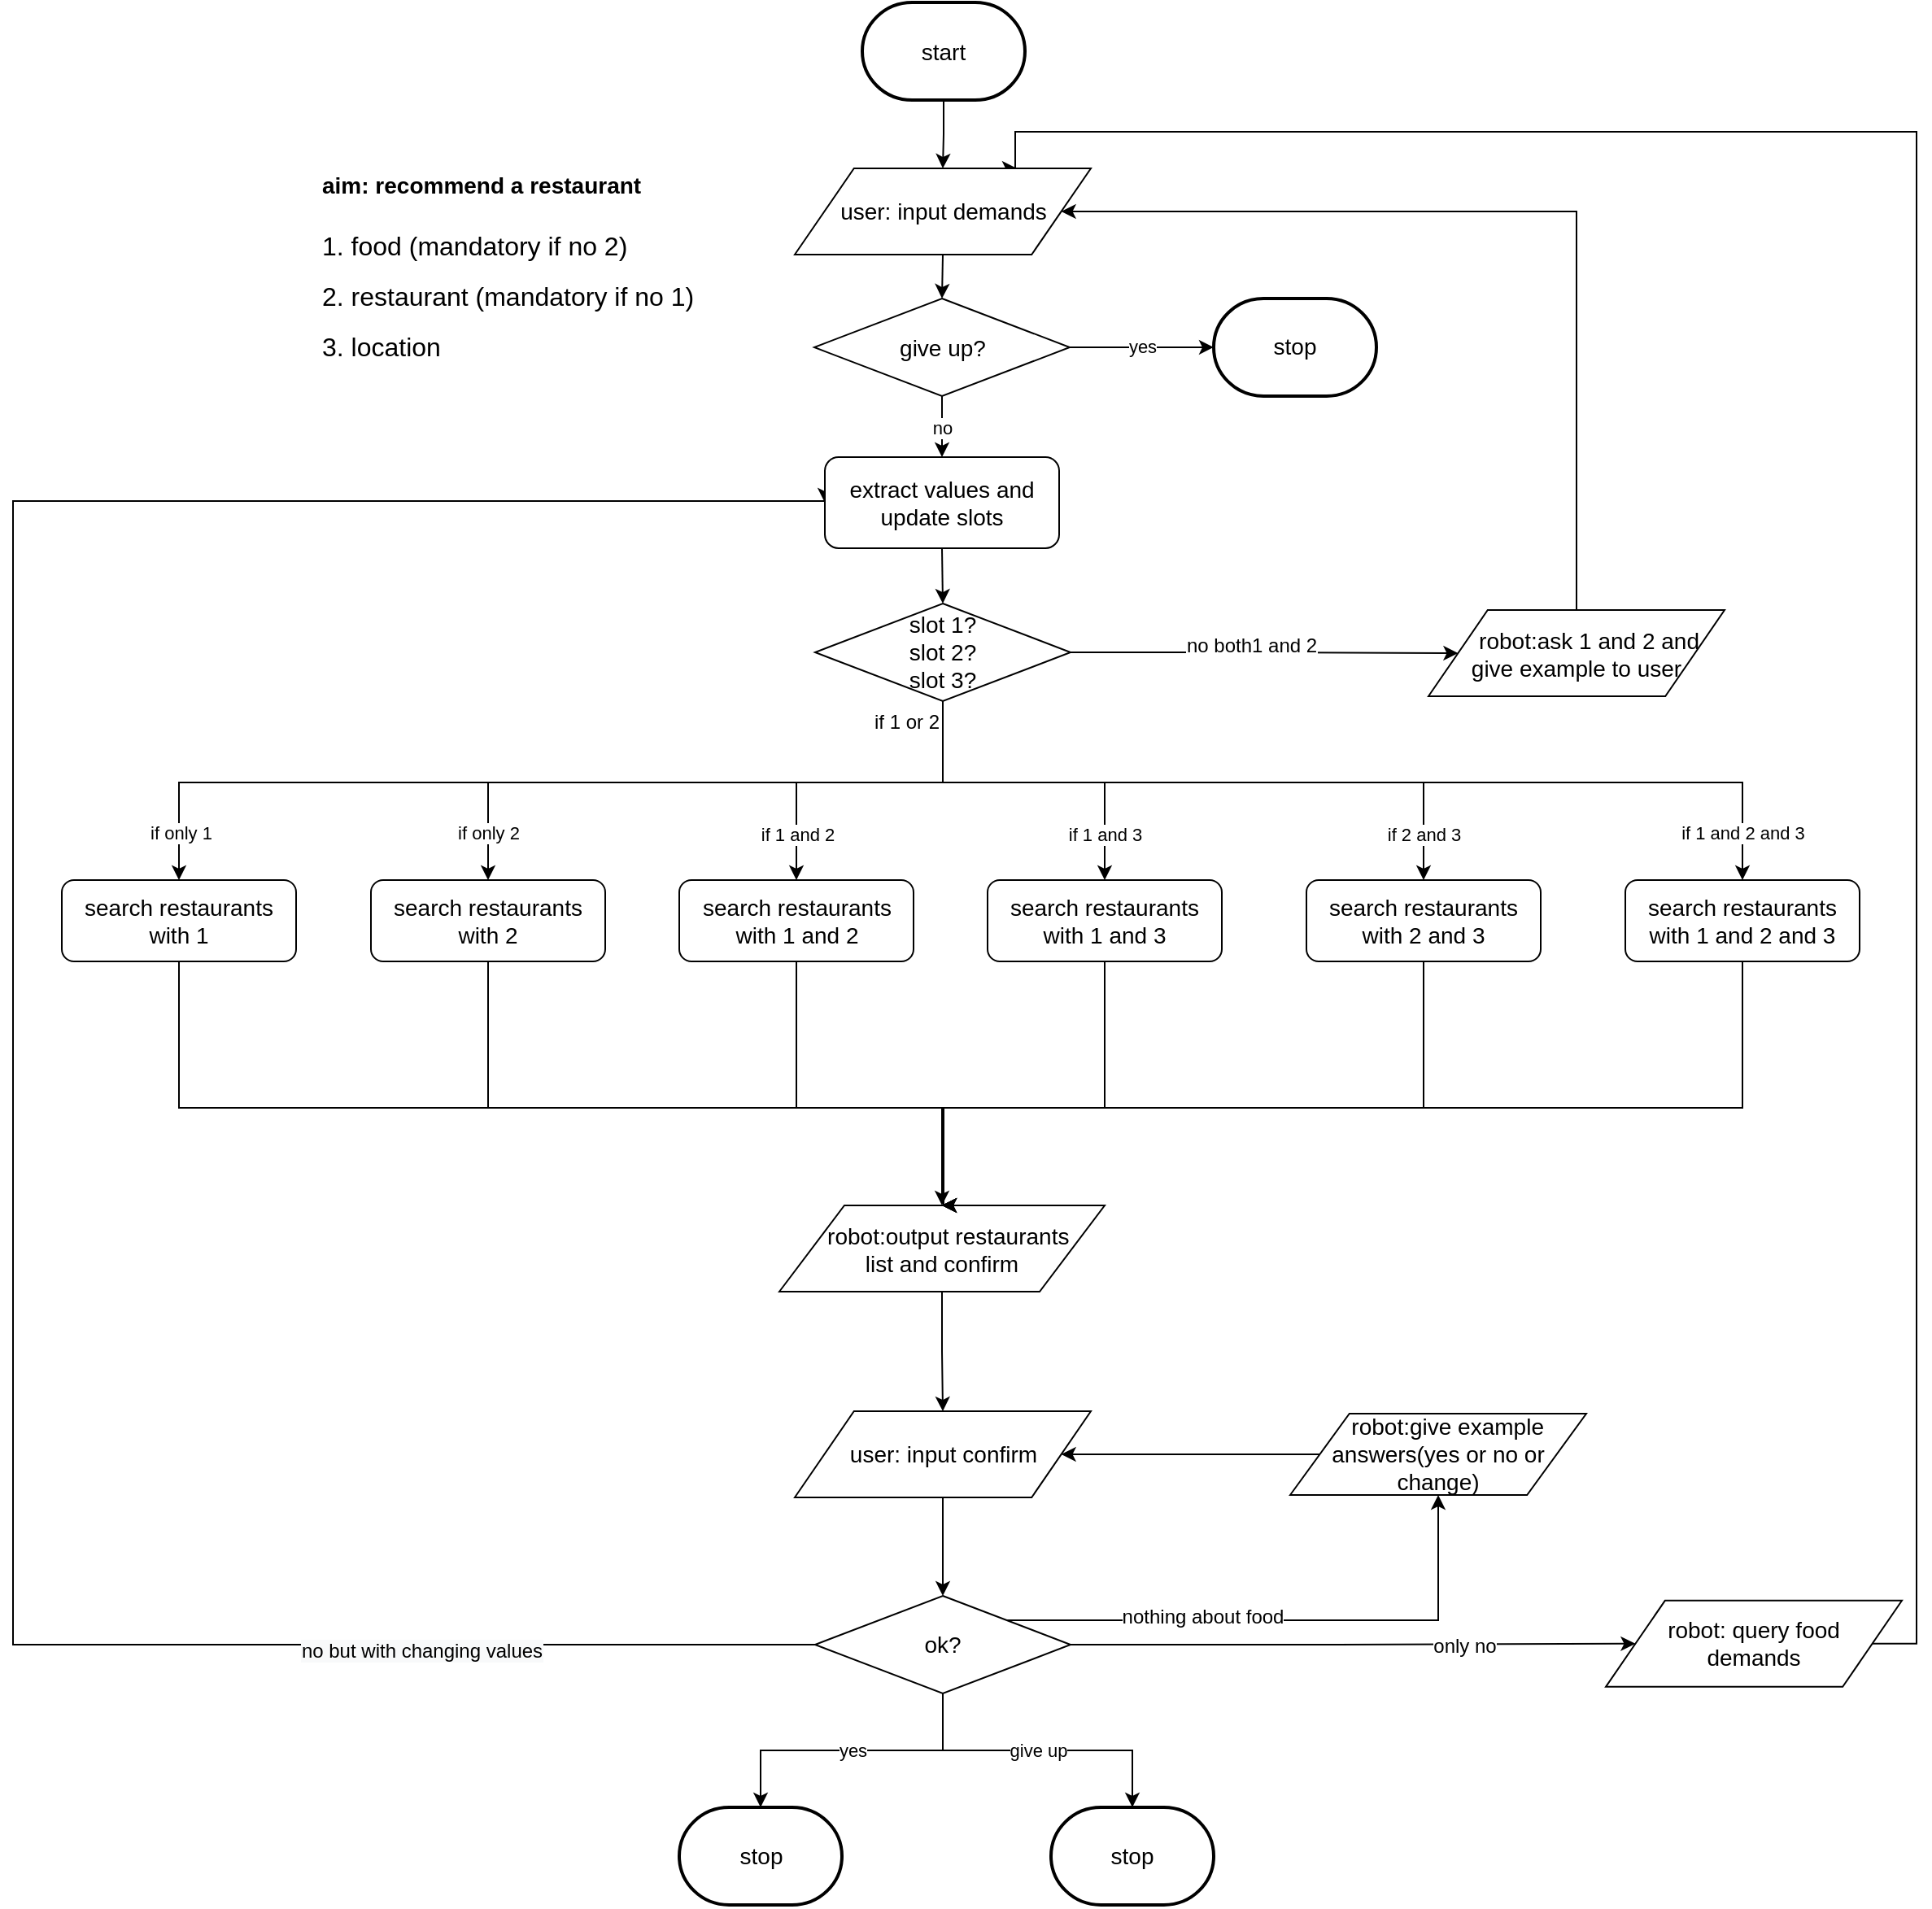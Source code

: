 <mxfile version="12.0.0" type="github" pages="1"><diagram id="ZVo3xf8XB1SoQEMQ752W" name="Page-1"><mxGraphModel dx="1280" dy="1595" grid="1" gridSize="10" guides="1" tooltips="1" connect="1" arrows="1" fold="1" page="1" pageScale="1" pageWidth="1169" pageHeight="827" math="0" shadow="0"><root><mxCell id="0"/><mxCell id="1" parent="0"/><mxCell id="-weK3m_R_vGw2RZOWdCi-1" value="&lt;h1&gt;&lt;font style=&quot;font-size: 14px&quot;&gt;aim:&amp;nbsp;recommend a restaurant&lt;/font&gt;&lt;/h1&gt;&lt;p&gt;&lt;font size=&quot;3&quot;&gt;1. food (mandatory if no 2)&lt;br&gt;&lt;/font&gt;&lt;/p&gt;&lt;p&gt;&lt;font size=&quot;3&quot;&gt;2. restaurant (mandatory if no 1)&lt;/font&gt;&lt;/p&gt;&lt;p&gt;&lt;font size=&quot;3&quot;&gt;3. location&lt;/font&gt;&lt;br&gt;&lt;/p&gt;" style="text;html=1;strokeColor=none;fillColor=none;spacing=5;spacingTop=-20;whiteSpace=wrap;overflow=hidden;rounded=0;" parent="1" vertex="1"><mxGeometry x="205" y="50" width="250" height="131" as="geometry"/></mxCell><mxCell id="XeTQekSoMw8yuTuayGuz-7" style="edgeStyle=orthogonalEdgeStyle;rounded=0;orthogonalLoop=1;jettySize=auto;html=1;exitX=1;exitY=0.5;exitDx=0;exitDy=0;entryX=0;entryY=0.5;entryDx=0;entryDy=0;" parent="1" source="XeTQekSoMw8yuTuayGuz-11" target="XeTQekSoMw8yuTuayGuz-40" edge="1"><mxGeometry relative="1" as="geometry"><mxPoint x="972" y="481.5" as="targetPoint"/></mxGeometry></mxCell><mxCell id="XeTQekSoMw8yuTuayGuz-8" value="no both1 and 2" style="text;html=1;resizable=0;points=[];align=center;verticalAlign=middle;labelBackgroundColor=#ffffff;" parent="XeTQekSoMw8yuTuayGuz-7" vertex="1" connectable="0"><mxGeometry x="-0.07" y="5" relative="1" as="geometry"><mxPoint as="offset"/></mxGeometry></mxCell><mxCell id="wu-LaleV2zq8ELQ2vTht-6" value="if 1 and 3" style="edgeStyle=orthogonalEdgeStyle;rounded=0;orthogonalLoop=1;jettySize=auto;html=1;exitX=0.5;exitY=1;exitDx=0;exitDy=0;entryX=0.5;entryY=0;entryDx=0;entryDy=0;" parent="1" source="XeTQekSoMw8yuTuayGuz-11" target="wu-LaleV2zq8ELQ2vTht-5" edge="1"><mxGeometry x="0.731" relative="1" as="geometry"><mxPoint as="offset"/><Array as="points"><mxPoint x="591" y="440"/><mxPoint x="691" y="440"/></Array></mxGeometry></mxCell><mxCell id="wu-LaleV2zq8ELQ2vTht-9" value="if 2 and 3" style="edgeStyle=orthogonalEdgeStyle;rounded=0;orthogonalLoop=1;jettySize=auto;html=1;exitX=0.5;exitY=1;exitDx=0;exitDy=0;entryX=0.5;entryY=0;entryDx=0;entryDy=0;" parent="1" source="XeTQekSoMw8yuTuayGuz-11" target="wu-LaleV2zq8ELQ2vTht-8" edge="1"><mxGeometry x="0.861" relative="1" as="geometry"><mxPoint as="offset"/><Array as="points"><mxPoint x="591" y="440"/><mxPoint x="887" y="440"/></Array></mxGeometry></mxCell><mxCell id="wu-LaleV2zq8ELQ2vTht-13" value="if 1 and 2 and 3" style="edgeStyle=orthogonalEdgeStyle;rounded=0;orthogonalLoop=1;jettySize=auto;html=1;exitX=0.5;exitY=1;exitDx=0;exitDy=0;entryX=0.5;entryY=0;entryDx=0;entryDy=0;" parent="1" source="XeTQekSoMw8yuTuayGuz-11" target="wu-LaleV2zq8ELQ2vTht-12" edge="1"><mxGeometry x="0.903" relative="1" as="geometry"><mxPoint as="offset"/><Array as="points"><mxPoint x="591" y="440"/><mxPoint x="1083" y="440"/></Array></mxGeometry></mxCell><mxCell id="XeTQekSoMw8yuTuayGuz-11" value="&lt;font style=&quot;font-size: 14px&quot;&gt;slot 1?&lt;br&gt;slot 2?&lt;br&gt;slot 3?&lt;br&gt;&lt;/font&gt;" style="rhombus;whiteSpace=wrap;html=1;" parent="1" vertex="1"><mxGeometry x="513" y="330" width="157" height="60" as="geometry"/></mxCell><mxCell id="wu-LaleV2zq8ELQ2vTht-24" style="edgeStyle=orthogonalEdgeStyle;rounded=0;orthogonalLoop=1;jettySize=auto;html=1;exitX=1;exitY=0.5;exitDx=0;exitDy=0;entryX=0.75;entryY=0;entryDx=0;entryDy=0;" parent="1" source="XeTQekSoMw8yuTuayGuz-37" target="XeTQekSoMw8yuTuayGuz-39" edge="1"><mxGeometry relative="1" as="geometry"><Array as="points"><mxPoint x="1190" y="970"/><mxPoint x="1190" y="40"/><mxPoint x="636" y="40"/></Array></mxGeometry></mxCell><mxCell id="XeTQekSoMw8yuTuayGuz-37" value="&lt;font style=&quot;font-size: 14px&quot;&gt;robot:&amp;nbsp;&lt;/font&gt;&lt;span style=&quot;font-size: 14px&quot;&gt;query food &lt;br&gt;demands&lt;/span&gt;" style="shape=parallelogram;perimeter=parallelogramPerimeter;whiteSpace=wrap;html=1;" parent="1" vertex="1"><mxGeometry x="999" y="942.905" width="182" height="53" as="geometry"/></mxCell><mxCell id="0KGYfpHIyj1goIYr32e1-1" value="" style="edgeStyle=orthogonalEdgeStyle;rounded=0;orthogonalLoop=1;jettySize=auto;html=1;" parent="1" source="XeTQekSoMw8yuTuayGuz-38" target="XeTQekSoMw8yuTuayGuz-39" edge="1"><mxGeometry relative="1" as="geometry"/></mxCell><mxCell id="XeTQekSoMw8yuTuayGuz-38" value="&lt;span style=&quot;font-size: 14px&quot;&gt;start&lt;/span&gt;" style="strokeWidth=2;html=1;shape=mxgraph.flowchart.terminator;whiteSpace=wrap;" parent="1" vertex="1"><mxGeometry x="542" y="-39.481" width="100" height="60" as="geometry"/></mxCell><mxCell id="IFho0zkGOTvJAI6Bp0V7-4" style="edgeStyle=orthogonalEdgeStyle;rounded=0;orthogonalLoop=1;jettySize=auto;html=1;exitX=0.5;exitY=1;exitDx=0;exitDy=0;entryX=0.5;entryY=0;entryDx=0;entryDy=0;" edge="1" parent="1" source="XeTQekSoMw8yuTuayGuz-39" target="IFho0zkGOTvJAI6Bp0V7-3"><mxGeometry relative="1" as="geometry"/></mxCell><mxCell id="XeTQekSoMw8yuTuayGuz-39" value="&lt;span style=&quot;font-size: 14px&quot;&gt;user: input demands&lt;/span&gt;" style="shape=parallelogram;perimeter=parallelogramPerimeter;whiteSpace=wrap;html=1;" parent="1" vertex="1"><mxGeometry x="500.5" y="62.5" width="182" height="53" as="geometry"/></mxCell><mxCell id="XeTQekSoMw8yuTuayGuz-54" style="edgeStyle=orthogonalEdgeStyle;rounded=0;orthogonalLoop=1;jettySize=auto;html=1;exitX=0.5;exitY=0;exitDx=0;exitDy=0;entryX=1;entryY=0.5;entryDx=0;entryDy=0;" parent="1" source="XeTQekSoMw8yuTuayGuz-40" target="XeTQekSoMw8yuTuayGuz-39" edge="1"><mxGeometry relative="1" as="geometry"><Array as="points"><mxPoint x="981" y="89"/></Array></mxGeometry></mxCell><mxCell id="XeTQekSoMw8yuTuayGuz-40" value="&lt;span style=&quot;font-size: 14px&quot;&gt;&amp;nbsp; &amp;nbsp; robot:ask 1 and 2 and &lt;br&gt;give example to user&lt;/span&gt;" style="shape=parallelogram;perimeter=parallelogramPerimeter;whiteSpace=wrap;html=1;" parent="1" vertex="1"><mxGeometry x="890" y="334" width="182" height="53" as="geometry"/></mxCell><mxCell id="XeTQekSoMw8yuTuayGuz-58" value="" style="edgeStyle=orthogonalEdgeStyle;rounded=0;orthogonalLoop=1;jettySize=auto;html=1;entryX=0.5;entryY=0;entryDx=0;entryDy=0;" parent="1" source="XeTQekSoMw8yuTuayGuz-55" target="XeTQekSoMw8yuTuayGuz-57" edge="1"><mxGeometry relative="1" as="geometry"><Array as="points"><mxPoint x="312" y="640"/><mxPoint x="592" y="640"/></Array></mxGeometry></mxCell><mxCell id="XeTQekSoMw8yuTuayGuz-55" value="&lt;span style=&quot;font-size: 14px&quot;&gt;search restaurants with 2&lt;/span&gt;" style="rounded=1;whiteSpace=wrap;html=1;" parent="1" vertex="1"><mxGeometry x="240" y="500" width="144" height="50" as="geometry"/></mxCell><mxCell id="XeTQekSoMw8yuTuayGuz-60" value="" style="edgeStyle=orthogonalEdgeStyle;rounded=0;orthogonalLoop=1;jettySize=auto;html=1;" parent="1" source="XeTQekSoMw8yuTuayGuz-57" target="XeTQekSoMw8yuTuayGuz-59" edge="1"><mxGeometry relative="1" as="geometry"/></mxCell><mxCell id="XeTQekSoMw8yuTuayGuz-57" value="&lt;span style=&quot;font-size: 14px ; white-space: normal&quot;&gt;&amp;nbsp; &amp;nbsp;robot:output&amp;nbsp;&lt;/span&gt;&lt;span style=&quot;font-size: 14px&quot;&gt;restaurants&lt;/span&gt;&lt;span style=&quot;font-size: 14px ; white-space: normal&quot;&gt;&amp;nbsp;&lt;/span&gt;&lt;br style=&quot;font-size: 14px ; white-space: normal&quot;&gt;&lt;span style=&quot;font-size: 14px ; white-space: normal&quot;&gt;list and confirm&lt;/span&gt;" style="shape=parallelogram;perimeter=parallelogramPerimeter;whiteSpace=wrap;html=1;" parent="1" vertex="1"><mxGeometry x="491" y="700" width="200" height="53" as="geometry"/></mxCell><mxCell id="XeTQekSoMw8yuTuayGuz-62" value="" style="edgeStyle=orthogonalEdgeStyle;rounded=0;orthogonalLoop=1;jettySize=auto;html=1;" parent="1" source="XeTQekSoMw8yuTuayGuz-59" target="XeTQekSoMw8yuTuayGuz-61" edge="1"><mxGeometry relative="1" as="geometry"/></mxCell><mxCell id="XeTQekSoMw8yuTuayGuz-59" value="&lt;span style=&quot;font-size: 14px&quot;&gt;user: input confirm&lt;/span&gt;" style="shape=parallelogram;perimeter=parallelogramPerimeter;whiteSpace=wrap;html=1;" parent="1" vertex="1"><mxGeometry x="500.5" y="826.5" width="182" height="53" as="geometry"/></mxCell><mxCell id="wu-LaleV2zq8ELQ2vTht-17" style="edgeStyle=orthogonalEdgeStyle;rounded=0;orthogonalLoop=1;jettySize=auto;html=1;exitX=1;exitY=0;exitDx=0;exitDy=0;" parent="1" source="XeTQekSoMw8yuTuayGuz-61" target="wu-LaleV2zq8ELQ2vTht-16" edge="1"><mxGeometry relative="1" as="geometry"><mxPoint x="650" y="940" as="sourcePoint"/></mxGeometry></mxCell><mxCell id="wu-LaleV2zq8ELQ2vTht-21" value="nothing about food" style="text;html=1;resizable=0;points=[];align=center;verticalAlign=middle;labelBackgroundColor=#ffffff;" parent="wu-LaleV2zq8ELQ2vTht-17" vertex="1" connectable="0"><mxGeometry x="-0.3" relative="1" as="geometry"><mxPoint y="-2" as="offset"/></mxGeometry></mxCell><mxCell id="wu-LaleV2zq8ELQ2vTht-22" value="yes" style="edgeStyle=orthogonalEdgeStyle;rounded=0;orthogonalLoop=1;jettySize=auto;html=1;exitX=0.5;exitY=1;exitDx=0;exitDy=0;entryX=0.5;entryY=0;entryDx=0;entryDy=0;entryPerimeter=0;" parent="1" source="XeTQekSoMw8yuTuayGuz-61" target="XeTQekSoMw8yuTuayGuz-87" edge="1"><mxGeometry relative="1" as="geometry"/></mxCell><mxCell id="wu-LaleV2zq8ELQ2vTht-23" style="edgeStyle=orthogonalEdgeStyle;rounded=0;orthogonalLoop=1;jettySize=auto;html=1;exitX=1;exitY=0.5;exitDx=0;exitDy=0;entryX=0;entryY=0.5;entryDx=0;entryDy=0;" parent="1" source="XeTQekSoMw8yuTuayGuz-61" target="XeTQekSoMw8yuTuayGuz-37" edge="1"><mxGeometry relative="1" as="geometry"/></mxCell><mxCell id="wu-LaleV2zq8ELQ2vTht-39" value="only no" style="text;html=1;resizable=0;points=[];align=center;verticalAlign=middle;labelBackgroundColor=#ffffff;" parent="wu-LaleV2zq8ELQ2vTht-23" vertex="1" connectable="0"><mxGeometry x="0.391" y="-1" relative="1" as="geometry"><mxPoint as="offset"/></mxGeometry></mxCell><mxCell id="wu-LaleV2zq8ELQ2vTht-32" style="edgeStyle=orthogonalEdgeStyle;rounded=0;orthogonalLoop=1;jettySize=auto;html=1;exitX=0;exitY=0.5;exitDx=0;exitDy=0;entryX=0;entryY=0.5;entryDx=0;entryDy=0;" parent="1" source="XeTQekSoMw8yuTuayGuz-61" target="wu-LaleV2zq8ELQ2vTht-25" edge="1"><mxGeometry relative="1" as="geometry"><mxPoint x="234" y="969.571" as="targetPoint"/><Array as="points"><mxPoint x="20" y="970"/><mxPoint x="20" y="267"/></Array></mxGeometry></mxCell><mxCell id="wu-LaleV2zq8ELQ2vTht-37" value="&lt;span style=&quot;text-align: left ; background-color: rgb(248 , 249 , 250)&quot;&gt;no but with changing values&lt;/span&gt;" style="text;html=1;resizable=0;points=[];align=center;verticalAlign=middle;labelBackgroundColor=#ffffff;" parent="wu-LaleV2zq8ELQ2vTht-32" vertex="1" connectable="0"><mxGeometry x="-0.079" relative="1" as="geometry"><mxPoint x="250.5" y="291.5" as="offset"/></mxGeometry></mxCell><mxCell id="IFho0zkGOTvJAI6Bp0V7-2" value="give up" style="edgeStyle=orthogonalEdgeStyle;rounded=0;orthogonalLoop=1;jettySize=auto;html=1;exitX=0.5;exitY=1;exitDx=0;exitDy=0;entryX=0.5;entryY=0;entryDx=0;entryDy=0;entryPerimeter=0;" edge="1" parent="1" source="XeTQekSoMw8yuTuayGuz-61" target="IFho0zkGOTvJAI6Bp0V7-1"><mxGeometry relative="1" as="geometry"/></mxCell><mxCell id="XeTQekSoMw8yuTuayGuz-61" value="&lt;font style=&quot;font-size: 14px&quot;&gt;ok?&lt;br&gt;&lt;/font&gt;" style="rhombus;whiteSpace=wrap;html=1;" parent="1" vertex="1"><mxGeometry x="513" y="940" width="157" height="60" as="geometry"/></mxCell><mxCell id="XeTQekSoMw8yuTuayGuz-80" value="if only 1" style="edgeStyle=orthogonalEdgeStyle;rounded=0;orthogonalLoop=1;jettySize=auto;html=1;exitX=0.5;exitY=1;exitDx=0;exitDy=0;entryX=0.5;entryY=0;entryDx=0;entryDy=0;" parent="1" source="XeTQekSoMw8yuTuayGuz-11" target="XeTQekSoMw8yuTuayGuz-76" edge="1"><mxGeometry x="0.9" y="1" relative="1" as="geometry"><mxPoint x="513" y="679.571" as="sourcePoint"/><Array as="points"><mxPoint x="591" y="440"/><mxPoint x="122" y="440"/></Array><mxPoint as="offset"/></mxGeometry></mxCell><mxCell id="XeTQekSoMw8yuTuayGuz-81" value="if only 2" style="edgeStyle=orthogonalEdgeStyle;rounded=0;orthogonalLoop=1;jettySize=auto;html=1;exitX=0.5;exitY=1;exitDx=0;exitDy=0;entryX=0.5;entryY=0;entryDx=0;entryDy=0;" parent="1" source="XeTQekSoMw8yuTuayGuz-11" target="XeTQekSoMw8yuTuayGuz-55" edge="1"><mxGeometry x="0.852" relative="1" as="geometry"><mxPoint x="591.571" y="709.571" as="sourcePoint"/><mxPoint as="offset"/><Array as="points"><mxPoint x="591" y="440"/><mxPoint x="312" y="440"/></Array></mxGeometry></mxCell><mxCell id="XeTQekSoMw8yuTuayGuz-83" value="if 1 and 2" style="edgeStyle=orthogonalEdgeStyle;rounded=0;orthogonalLoop=1;jettySize=auto;html=1;exitX=0.5;exitY=1;exitDx=0;exitDy=0;entryX=0.5;entryY=0;entryDx=0;entryDy=0;" parent="1" source="XeTQekSoMw8yuTuayGuz-11" target="XeTQekSoMw8yuTuayGuz-77" edge="1"><mxGeometry x="0.718" relative="1" as="geometry"><mxPoint as="offset"/><mxPoint x="670.143" y="679.571" as="sourcePoint"/><Array as="points"><mxPoint x="592" y="440"/><mxPoint x="502" y="440"/></Array></mxGeometry></mxCell><mxCell id="XeTQekSoMw8yuTuayGuz-85" style="edgeStyle=orthogonalEdgeStyle;rounded=0;orthogonalLoop=1;jettySize=auto;html=1;exitX=0.5;exitY=1;exitDx=0;exitDy=0;entryX=0.5;entryY=0;entryDx=0;entryDy=0;" parent="1" source="XeTQekSoMw8yuTuayGuz-76" target="XeTQekSoMw8yuTuayGuz-57" edge="1"><mxGeometry relative="1" as="geometry"><Array as="points"><mxPoint x="122" y="640"/><mxPoint x="592" y="640"/></Array><mxPoint x="592" y="840" as="targetPoint"/></mxGeometry></mxCell><mxCell id="XeTQekSoMw8yuTuayGuz-76" value="&lt;span style=&quot;font-size: 14px&quot;&gt;search restaurants with 1&lt;/span&gt;" style="rounded=1;whiteSpace=wrap;html=1;" parent="1" vertex="1"><mxGeometry x="50" y="500" width="144" height="50" as="geometry"/></mxCell><mxCell id="wu-LaleV2zq8ELQ2vTht-4" style="edgeStyle=orthogonalEdgeStyle;rounded=0;orthogonalLoop=1;jettySize=auto;html=1;exitX=0.5;exitY=1;exitDx=0;exitDy=0;entryX=0.5;entryY=0;entryDx=0;entryDy=0;" parent="1" source="XeTQekSoMw8yuTuayGuz-77" target="XeTQekSoMw8yuTuayGuz-57" edge="1"><mxGeometry relative="1" as="geometry"><Array as="points"><mxPoint x="502" y="640"/><mxPoint x="592" y="640"/></Array></mxGeometry></mxCell><mxCell id="XeTQekSoMw8yuTuayGuz-77" value="&lt;span style=&quot;font-size: 14px&quot;&gt;search restaurants with 1 and 2&lt;/span&gt;" style="rounded=1;whiteSpace=wrap;html=1;" parent="1" vertex="1"><mxGeometry x="429.5" y="500" width="144" height="50" as="geometry"/></mxCell><mxCell id="XeTQekSoMw8yuTuayGuz-87" value="&lt;font style=&quot;font-size: 14px&quot;&gt;stop&lt;/font&gt;" style="strokeWidth=2;html=1;shape=mxgraph.flowchart.terminator;whiteSpace=wrap;" parent="1" vertex="1"><mxGeometry x="429.5" y="1070" width="100" height="60" as="geometry"/></mxCell><mxCell id="0KGYfpHIyj1goIYr32e1-14" style="edgeStyle=orthogonalEdgeStyle;rounded=0;orthogonalLoop=1;jettySize=auto;html=1;exitX=0.5;exitY=1;exitDx=0;exitDy=0;entryX=0.5;entryY=0;entryDx=0;entryDy=0;" parent="1" source="wu-LaleV2zq8ELQ2vTht-25" target="XeTQekSoMw8yuTuayGuz-11" edge="1"><mxGeometry relative="1" as="geometry"><mxPoint x="591.571" y="296.714" as="sourcePoint"/></mxGeometry></mxCell><mxCell id="wu-LaleV2zq8ELQ2vTht-7" style="edgeStyle=orthogonalEdgeStyle;rounded=0;orthogonalLoop=1;jettySize=auto;html=1;exitX=0.5;exitY=1;exitDx=0;exitDy=0;entryX=0.5;entryY=0;entryDx=0;entryDy=0;" parent="1" source="wu-LaleV2zq8ELQ2vTht-5" target="XeTQekSoMw8yuTuayGuz-57" edge="1"><mxGeometry relative="1" as="geometry"><Array as="points"><mxPoint x="692" y="640"/><mxPoint x="592" y="640"/></Array></mxGeometry></mxCell><mxCell id="wu-LaleV2zq8ELQ2vTht-5" value="&lt;span style=&quot;font-size: 14px&quot;&gt;search restaurants with 1 and 3&lt;/span&gt;" style="rounded=1;whiteSpace=wrap;html=1;" parent="1" vertex="1"><mxGeometry x="619" y="500" width="144" height="50" as="geometry"/></mxCell><mxCell id="wu-LaleV2zq8ELQ2vTht-10" style="edgeStyle=orthogonalEdgeStyle;rounded=0;orthogonalLoop=1;jettySize=auto;html=1;exitX=0.5;exitY=1;exitDx=0;exitDy=0;entryX=0.5;entryY=0;entryDx=0;entryDy=0;" parent="1" source="wu-LaleV2zq8ELQ2vTht-8" target="XeTQekSoMw8yuTuayGuz-57" edge="1"><mxGeometry relative="1" as="geometry"><Array as="points"><mxPoint x="887" y="640"/><mxPoint x="592" y="640"/></Array></mxGeometry></mxCell><mxCell id="wu-LaleV2zq8ELQ2vTht-8" value="&lt;span style=&quot;font-size: 14px&quot;&gt;search restaurants with 2 and 3&lt;/span&gt;" style="rounded=1;whiteSpace=wrap;html=1;" parent="1" vertex="1"><mxGeometry x="815" y="500" width="144" height="50" as="geometry"/></mxCell><mxCell id="wu-LaleV2zq8ELQ2vTht-11" value="if 1 or 2" style="text;html=1;strokeColor=none;fillColor=none;align=center;verticalAlign=middle;whiteSpace=wrap;rounded=0;" parent="1" vertex="1"><mxGeometry x="540" y="392.5" width="59" height="20" as="geometry"/></mxCell><mxCell id="wu-LaleV2zq8ELQ2vTht-14" style="edgeStyle=orthogonalEdgeStyle;rounded=0;orthogonalLoop=1;jettySize=auto;html=1;exitX=0.5;exitY=1;exitDx=0;exitDy=0;entryX=0.5;entryY=0;entryDx=0;entryDy=0;" parent="1" source="wu-LaleV2zq8ELQ2vTht-12" target="XeTQekSoMw8yuTuayGuz-57" edge="1"><mxGeometry relative="1" as="geometry"><Array as="points"><mxPoint x="1083" y="640"/><mxPoint x="592" y="640"/></Array></mxGeometry></mxCell><mxCell id="wu-LaleV2zq8ELQ2vTht-12" value="&lt;span style=&quot;font-size: 14px&quot;&gt;search restaurants with 1 and 2 and 3&lt;/span&gt;" style="rounded=1;whiteSpace=wrap;html=1;" parent="1" vertex="1"><mxGeometry x="1011" y="500" width="144" height="50" as="geometry"/></mxCell><mxCell id="wu-LaleV2zq8ELQ2vTht-20" value="" style="edgeStyle=orthogonalEdgeStyle;rounded=0;orthogonalLoop=1;jettySize=auto;html=1;entryX=1;entryY=0.5;entryDx=0;entryDy=0;" parent="1" source="wu-LaleV2zq8ELQ2vTht-16" target="XeTQekSoMw8yuTuayGuz-59" edge="1"><mxGeometry relative="1" as="geometry"><mxPoint x="706.8" y="853.5" as="targetPoint"/></mxGeometry></mxCell><mxCell id="wu-LaleV2zq8ELQ2vTht-16" value="&lt;span style=&quot;font-size: 14px&quot;&gt;&amp;nbsp; &amp;nbsp;robot:give example answers(yes or no or change)&lt;/span&gt;" style="shape=parallelogram;perimeter=parallelogramPerimeter;whiteSpace=wrap;html=1;" parent="1" vertex="1"><mxGeometry x="805" y="828" width="182" height="50" as="geometry"/></mxCell><mxCell id="wu-LaleV2zq8ELQ2vTht-25" value="&lt;font style=&quot;font-size: 14px&quot;&gt;extract values and update slots&lt;/font&gt;" style="rounded=1;whiteSpace=wrap;html=1;" parent="1" vertex="1"><mxGeometry x="519" y="240" width="144" height="56" as="geometry"/></mxCell><mxCell id="IFho0zkGOTvJAI6Bp0V7-1" value="&lt;font style=&quot;font-size: 14px&quot;&gt;stop&lt;/font&gt;" style="strokeWidth=2;html=1;shape=mxgraph.flowchart.terminator;whiteSpace=wrap;" vertex="1" parent="1"><mxGeometry x="658" y="1070" width="100" height="60" as="geometry"/></mxCell><mxCell id="IFho0zkGOTvJAI6Bp0V7-5" value="no" style="edgeStyle=orthogonalEdgeStyle;rounded=0;orthogonalLoop=1;jettySize=auto;html=1;exitX=0.5;exitY=1;exitDx=0;exitDy=0;entryX=0.5;entryY=0;entryDx=0;entryDy=0;" edge="1" parent="1" source="IFho0zkGOTvJAI6Bp0V7-3" target="wu-LaleV2zq8ELQ2vTht-25"><mxGeometry relative="1" as="geometry"/></mxCell><mxCell id="IFho0zkGOTvJAI6Bp0V7-7" value="yes" style="edgeStyle=orthogonalEdgeStyle;rounded=0;orthogonalLoop=1;jettySize=auto;html=1;exitX=1;exitY=0.5;exitDx=0;exitDy=0;entryX=0;entryY=0.5;entryDx=0;entryDy=0;entryPerimeter=0;" edge="1" parent="1" source="IFho0zkGOTvJAI6Bp0V7-3" target="IFho0zkGOTvJAI6Bp0V7-6"><mxGeometry relative="1" as="geometry"/></mxCell><mxCell id="IFho0zkGOTvJAI6Bp0V7-3" value="&lt;font style=&quot;font-size: 14px&quot;&gt;give up?&lt;br&gt;&lt;/font&gt;" style="rhombus;whiteSpace=wrap;html=1;" vertex="1" parent="1"><mxGeometry x="512.5" y="142.5" width="157" height="60" as="geometry"/></mxCell><mxCell id="IFho0zkGOTvJAI6Bp0V7-6" value="&lt;font style=&quot;font-size: 14px&quot;&gt;stop&lt;/font&gt;" style="strokeWidth=2;html=1;shape=mxgraph.flowchart.terminator;whiteSpace=wrap;" vertex="1" parent="1"><mxGeometry x="758" y="142.46" width="100" height="60" as="geometry"/></mxCell></root></mxGraphModel></diagram></mxfile>
